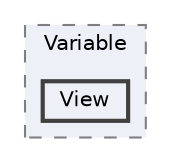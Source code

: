 digraph "C:/Users/むずでょ/Documents/Unity Projects/RMU-1-00-00-Research/Assets/RPGMaker/Codebase/Editor/Inspector/Variable/View"
{
 // LATEX_PDF_SIZE
  bgcolor="transparent";
  edge [fontname=Helvetica,fontsize=10,labelfontname=Helvetica,labelfontsize=10];
  node [fontname=Helvetica,fontsize=10,shape=box,height=0.2,width=0.4];
  compound=true
  subgraph clusterdir_639d44464754c987a4cc366f6cb24f25 {
    graph [ bgcolor="#edf0f7", pencolor="grey50", label="Variable", fontname=Helvetica,fontsize=10 style="filled,dashed", URL="dir_639d44464754c987a4cc366f6cb24f25.html",tooltip=""]
  dir_48e1aeb7f1c084145e4b1f45db7491da [label="View", fillcolor="#edf0f7", color="grey25", style="filled,bold", URL="dir_48e1aeb7f1c084145e4b1f45db7491da.html",tooltip=""];
  }
}
